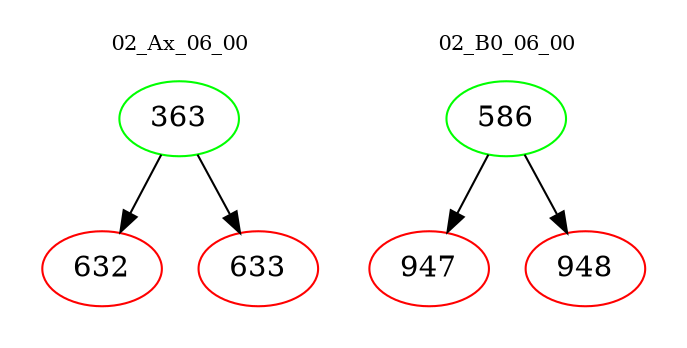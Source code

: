 digraph{
subgraph cluster_0 {
color = white
label = "02_Ax_06_00";
fontsize=10;
T0_363 [label="363", color="green"]
T0_363 -> T0_632 [color="black"]
T0_632 [label="632", color="red"]
T0_363 -> T0_633 [color="black"]
T0_633 [label="633", color="red"]
}
subgraph cluster_1 {
color = white
label = "02_B0_06_00";
fontsize=10;
T1_586 [label="586", color="green"]
T1_586 -> T1_947 [color="black"]
T1_947 [label="947", color="red"]
T1_586 -> T1_948 [color="black"]
T1_948 [label="948", color="red"]
}
}
